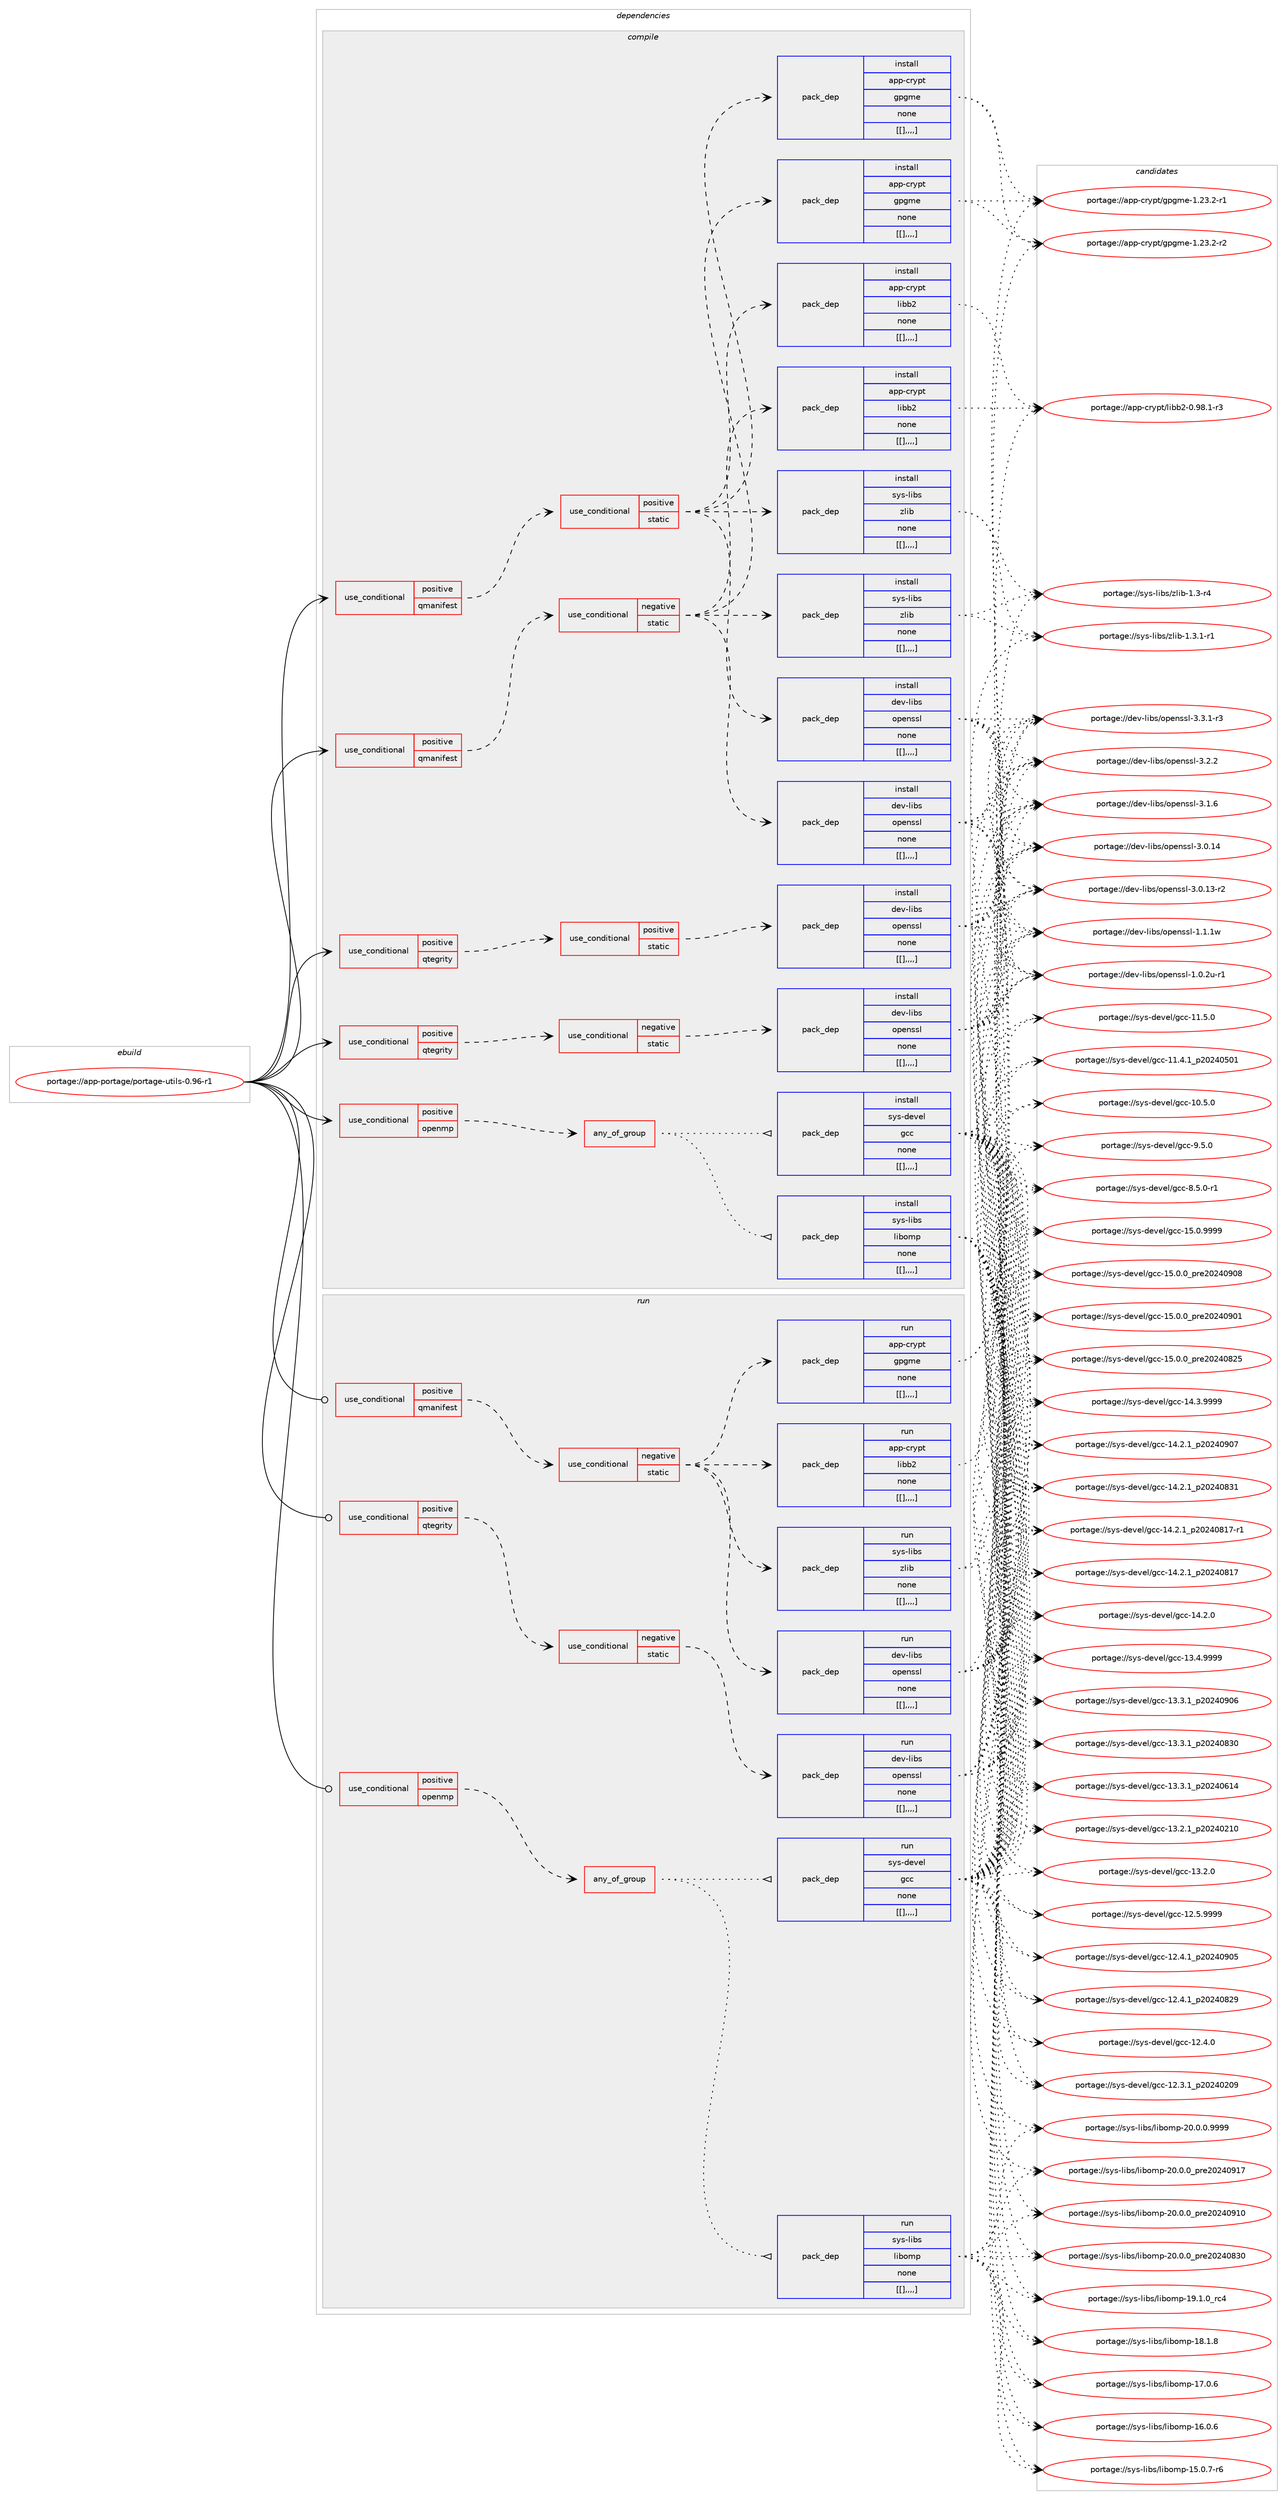 digraph prolog {

# *************
# Graph options
# *************

newrank=true;
concentrate=true;
compound=true;
graph [rankdir=LR,fontname=Helvetica,fontsize=10,ranksep=1.5];#, ranksep=2.5, nodesep=0.2];
edge  [arrowhead=vee];
node  [fontname=Helvetica,fontsize=10];

# **********
# The ebuild
# **********

subgraph cluster_leftcol {
color=gray;
label=<<i>ebuild</i>>;
id [label="portage://app-portage/portage-utils-0.96-r1", color=red, width=4, href="../app-portage/portage-utils-0.96-r1.svg"];
}

# ****************
# The dependencies
# ****************

subgraph cluster_midcol {
color=gray;
label=<<i>dependencies</i>>;
subgraph cluster_compile {
fillcolor="#eeeeee";
style=filled;
label=<<i>compile</i>>;
subgraph cond14380 {
dependency51834 [label=<<TABLE BORDER="0" CELLBORDER="1" CELLSPACING="0" CELLPADDING="4"><TR><TD ROWSPAN="3" CELLPADDING="10">use_conditional</TD></TR><TR><TD>positive</TD></TR><TR><TD>openmp</TD></TR></TABLE>>, shape=none, color=red];
subgraph any408 {
dependency51835 [label=<<TABLE BORDER="0" CELLBORDER="1" CELLSPACING="0" CELLPADDING="4"><TR><TD CELLPADDING="10">any_of_group</TD></TR></TABLE>>, shape=none, color=red];subgraph pack36982 {
dependency51836 [label=<<TABLE BORDER="0" CELLBORDER="1" CELLSPACING="0" CELLPADDING="4" WIDTH="220"><TR><TD ROWSPAN="6" CELLPADDING="30">pack_dep</TD></TR><TR><TD WIDTH="110">install</TD></TR><TR><TD>sys-devel</TD></TR><TR><TD>gcc</TD></TR><TR><TD>none</TD></TR><TR><TD>[[],,,,]</TD></TR></TABLE>>, shape=none, color=blue];
}
dependency51835:e -> dependency51836:w [weight=20,style="dotted",arrowhead="oinv"];
subgraph pack36983 {
dependency51837 [label=<<TABLE BORDER="0" CELLBORDER="1" CELLSPACING="0" CELLPADDING="4" WIDTH="220"><TR><TD ROWSPAN="6" CELLPADDING="30">pack_dep</TD></TR><TR><TD WIDTH="110">install</TD></TR><TR><TD>sys-libs</TD></TR><TR><TD>libomp</TD></TR><TR><TD>none</TD></TR><TR><TD>[[],,,,]</TD></TR></TABLE>>, shape=none, color=blue];
}
dependency51835:e -> dependency51837:w [weight=20,style="dotted",arrowhead="oinv"];
}
dependency51834:e -> dependency51835:w [weight=20,style="dashed",arrowhead="vee"];
}
id:e -> dependency51834:w [weight=20,style="solid",arrowhead="vee"];
subgraph cond14381 {
dependency51838 [label=<<TABLE BORDER="0" CELLBORDER="1" CELLSPACING="0" CELLPADDING="4"><TR><TD ROWSPAN="3" CELLPADDING="10">use_conditional</TD></TR><TR><TD>positive</TD></TR><TR><TD>qmanifest</TD></TR></TABLE>>, shape=none, color=red];
subgraph cond14382 {
dependency51839 [label=<<TABLE BORDER="0" CELLBORDER="1" CELLSPACING="0" CELLPADDING="4"><TR><TD ROWSPAN="3" CELLPADDING="10">use_conditional</TD></TR><TR><TD>negative</TD></TR><TR><TD>static</TD></TR></TABLE>>, shape=none, color=red];
subgraph pack36984 {
dependency51840 [label=<<TABLE BORDER="0" CELLBORDER="1" CELLSPACING="0" CELLPADDING="4" WIDTH="220"><TR><TD ROWSPAN="6" CELLPADDING="30">pack_dep</TD></TR><TR><TD WIDTH="110">install</TD></TR><TR><TD>app-crypt</TD></TR><TR><TD>gpgme</TD></TR><TR><TD>none</TD></TR><TR><TD>[[],,,,]</TD></TR></TABLE>>, shape=none, color=blue];
}
dependency51839:e -> dependency51840:w [weight=20,style="dashed",arrowhead="vee"];
subgraph pack36985 {
dependency51841 [label=<<TABLE BORDER="0" CELLBORDER="1" CELLSPACING="0" CELLPADDING="4" WIDTH="220"><TR><TD ROWSPAN="6" CELLPADDING="30">pack_dep</TD></TR><TR><TD WIDTH="110">install</TD></TR><TR><TD>app-crypt</TD></TR><TR><TD>libb2</TD></TR><TR><TD>none</TD></TR><TR><TD>[[],,,,]</TD></TR></TABLE>>, shape=none, color=blue];
}
dependency51839:e -> dependency51841:w [weight=20,style="dashed",arrowhead="vee"];
subgraph pack36986 {
dependency51842 [label=<<TABLE BORDER="0" CELLBORDER="1" CELLSPACING="0" CELLPADDING="4" WIDTH="220"><TR><TD ROWSPAN="6" CELLPADDING="30">pack_dep</TD></TR><TR><TD WIDTH="110">install</TD></TR><TR><TD>dev-libs</TD></TR><TR><TD>openssl</TD></TR><TR><TD>none</TD></TR><TR><TD>[[],,,,]</TD></TR></TABLE>>, shape=none, color=blue];
}
dependency51839:e -> dependency51842:w [weight=20,style="dashed",arrowhead="vee"];
subgraph pack36987 {
dependency51843 [label=<<TABLE BORDER="0" CELLBORDER="1" CELLSPACING="0" CELLPADDING="4" WIDTH="220"><TR><TD ROWSPAN="6" CELLPADDING="30">pack_dep</TD></TR><TR><TD WIDTH="110">install</TD></TR><TR><TD>sys-libs</TD></TR><TR><TD>zlib</TD></TR><TR><TD>none</TD></TR><TR><TD>[[],,,,]</TD></TR></TABLE>>, shape=none, color=blue];
}
dependency51839:e -> dependency51843:w [weight=20,style="dashed",arrowhead="vee"];
}
dependency51838:e -> dependency51839:w [weight=20,style="dashed",arrowhead="vee"];
}
id:e -> dependency51838:w [weight=20,style="solid",arrowhead="vee"];
subgraph cond14383 {
dependency51844 [label=<<TABLE BORDER="0" CELLBORDER="1" CELLSPACING="0" CELLPADDING="4"><TR><TD ROWSPAN="3" CELLPADDING="10">use_conditional</TD></TR><TR><TD>positive</TD></TR><TR><TD>qmanifest</TD></TR></TABLE>>, shape=none, color=red];
subgraph cond14384 {
dependency51845 [label=<<TABLE BORDER="0" CELLBORDER="1" CELLSPACING="0" CELLPADDING="4"><TR><TD ROWSPAN="3" CELLPADDING="10">use_conditional</TD></TR><TR><TD>positive</TD></TR><TR><TD>static</TD></TR></TABLE>>, shape=none, color=red];
subgraph pack36988 {
dependency51846 [label=<<TABLE BORDER="0" CELLBORDER="1" CELLSPACING="0" CELLPADDING="4" WIDTH="220"><TR><TD ROWSPAN="6" CELLPADDING="30">pack_dep</TD></TR><TR><TD WIDTH="110">install</TD></TR><TR><TD>app-crypt</TD></TR><TR><TD>gpgme</TD></TR><TR><TD>none</TD></TR><TR><TD>[[],,,,]</TD></TR></TABLE>>, shape=none, color=blue];
}
dependency51845:e -> dependency51846:w [weight=20,style="dashed",arrowhead="vee"];
subgraph pack36989 {
dependency51847 [label=<<TABLE BORDER="0" CELLBORDER="1" CELLSPACING="0" CELLPADDING="4" WIDTH="220"><TR><TD ROWSPAN="6" CELLPADDING="30">pack_dep</TD></TR><TR><TD WIDTH="110">install</TD></TR><TR><TD>app-crypt</TD></TR><TR><TD>libb2</TD></TR><TR><TD>none</TD></TR><TR><TD>[[],,,,]</TD></TR></TABLE>>, shape=none, color=blue];
}
dependency51845:e -> dependency51847:w [weight=20,style="dashed",arrowhead="vee"];
subgraph pack36990 {
dependency51848 [label=<<TABLE BORDER="0" CELLBORDER="1" CELLSPACING="0" CELLPADDING="4" WIDTH="220"><TR><TD ROWSPAN="6" CELLPADDING="30">pack_dep</TD></TR><TR><TD WIDTH="110">install</TD></TR><TR><TD>dev-libs</TD></TR><TR><TD>openssl</TD></TR><TR><TD>none</TD></TR><TR><TD>[[],,,,]</TD></TR></TABLE>>, shape=none, color=blue];
}
dependency51845:e -> dependency51848:w [weight=20,style="dashed",arrowhead="vee"];
subgraph pack36991 {
dependency51849 [label=<<TABLE BORDER="0" CELLBORDER="1" CELLSPACING="0" CELLPADDING="4" WIDTH="220"><TR><TD ROWSPAN="6" CELLPADDING="30">pack_dep</TD></TR><TR><TD WIDTH="110">install</TD></TR><TR><TD>sys-libs</TD></TR><TR><TD>zlib</TD></TR><TR><TD>none</TD></TR><TR><TD>[[],,,,]</TD></TR></TABLE>>, shape=none, color=blue];
}
dependency51845:e -> dependency51849:w [weight=20,style="dashed",arrowhead="vee"];
}
dependency51844:e -> dependency51845:w [weight=20,style="dashed",arrowhead="vee"];
}
id:e -> dependency51844:w [weight=20,style="solid",arrowhead="vee"];
subgraph cond14385 {
dependency51850 [label=<<TABLE BORDER="0" CELLBORDER="1" CELLSPACING="0" CELLPADDING="4"><TR><TD ROWSPAN="3" CELLPADDING="10">use_conditional</TD></TR><TR><TD>positive</TD></TR><TR><TD>qtegrity</TD></TR></TABLE>>, shape=none, color=red];
subgraph cond14386 {
dependency51851 [label=<<TABLE BORDER="0" CELLBORDER="1" CELLSPACING="0" CELLPADDING="4"><TR><TD ROWSPAN="3" CELLPADDING="10">use_conditional</TD></TR><TR><TD>negative</TD></TR><TR><TD>static</TD></TR></TABLE>>, shape=none, color=red];
subgraph pack36992 {
dependency51852 [label=<<TABLE BORDER="0" CELLBORDER="1" CELLSPACING="0" CELLPADDING="4" WIDTH="220"><TR><TD ROWSPAN="6" CELLPADDING="30">pack_dep</TD></TR><TR><TD WIDTH="110">install</TD></TR><TR><TD>dev-libs</TD></TR><TR><TD>openssl</TD></TR><TR><TD>none</TD></TR><TR><TD>[[],,,,]</TD></TR></TABLE>>, shape=none, color=blue];
}
dependency51851:e -> dependency51852:w [weight=20,style="dashed",arrowhead="vee"];
}
dependency51850:e -> dependency51851:w [weight=20,style="dashed",arrowhead="vee"];
}
id:e -> dependency51850:w [weight=20,style="solid",arrowhead="vee"];
subgraph cond14387 {
dependency51853 [label=<<TABLE BORDER="0" CELLBORDER="1" CELLSPACING="0" CELLPADDING="4"><TR><TD ROWSPAN="3" CELLPADDING="10">use_conditional</TD></TR><TR><TD>positive</TD></TR><TR><TD>qtegrity</TD></TR></TABLE>>, shape=none, color=red];
subgraph cond14388 {
dependency51854 [label=<<TABLE BORDER="0" CELLBORDER="1" CELLSPACING="0" CELLPADDING="4"><TR><TD ROWSPAN="3" CELLPADDING="10">use_conditional</TD></TR><TR><TD>positive</TD></TR><TR><TD>static</TD></TR></TABLE>>, shape=none, color=red];
subgraph pack36993 {
dependency51855 [label=<<TABLE BORDER="0" CELLBORDER="1" CELLSPACING="0" CELLPADDING="4" WIDTH="220"><TR><TD ROWSPAN="6" CELLPADDING="30">pack_dep</TD></TR><TR><TD WIDTH="110">install</TD></TR><TR><TD>dev-libs</TD></TR><TR><TD>openssl</TD></TR><TR><TD>none</TD></TR><TR><TD>[[],,,,]</TD></TR></TABLE>>, shape=none, color=blue];
}
dependency51854:e -> dependency51855:w [weight=20,style="dashed",arrowhead="vee"];
}
dependency51853:e -> dependency51854:w [weight=20,style="dashed",arrowhead="vee"];
}
id:e -> dependency51853:w [weight=20,style="solid",arrowhead="vee"];
}
subgraph cluster_compileandrun {
fillcolor="#eeeeee";
style=filled;
label=<<i>compile and run</i>>;
}
subgraph cluster_run {
fillcolor="#eeeeee";
style=filled;
label=<<i>run</i>>;
subgraph cond14389 {
dependency51856 [label=<<TABLE BORDER="0" CELLBORDER="1" CELLSPACING="0" CELLPADDING="4"><TR><TD ROWSPAN="3" CELLPADDING="10">use_conditional</TD></TR><TR><TD>positive</TD></TR><TR><TD>openmp</TD></TR></TABLE>>, shape=none, color=red];
subgraph any409 {
dependency51857 [label=<<TABLE BORDER="0" CELLBORDER="1" CELLSPACING="0" CELLPADDING="4"><TR><TD CELLPADDING="10">any_of_group</TD></TR></TABLE>>, shape=none, color=red];subgraph pack36994 {
dependency51858 [label=<<TABLE BORDER="0" CELLBORDER="1" CELLSPACING="0" CELLPADDING="4" WIDTH="220"><TR><TD ROWSPAN="6" CELLPADDING="30">pack_dep</TD></TR><TR><TD WIDTH="110">run</TD></TR><TR><TD>sys-devel</TD></TR><TR><TD>gcc</TD></TR><TR><TD>none</TD></TR><TR><TD>[[],,,,]</TD></TR></TABLE>>, shape=none, color=blue];
}
dependency51857:e -> dependency51858:w [weight=20,style="dotted",arrowhead="oinv"];
subgraph pack36995 {
dependency51859 [label=<<TABLE BORDER="0" CELLBORDER="1" CELLSPACING="0" CELLPADDING="4" WIDTH="220"><TR><TD ROWSPAN="6" CELLPADDING="30">pack_dep</TD></TR><TR><TD WIDTH="110">run</TD></TR><TR><TD>sys-libs</TD></TR><TR><TD>libomp</TD></TR><TR><TD>none</TD></TR><TR><TD>[[],,,,]</TD></TR></TABLE>>, shape=none, color=blue];
}
dependency51857:e -> dependency51859:w [weight=20,style="dotted",arrowhead="oinv"];
}
dependency51856:e -> dependency51857:w [weight=20,style="dashed",arrowhead="vee"];
}
id:e -> dependency51856:w [weight=20,style="solid",arrowhead="odot"];
subgraph cond14390 {
dependency51860 [label=<<TABLE BORDER="0" CELLBORDER="1" CELLSPACING="0" CELLPADDING="4"><TR><TD ROWSPAN="3" CELLPADDING="10">use_conditional</TD></TR><TR><TD>positive</TD></TR><TR><TD>qmanifest</TD></TR></TABLE>>, shape=none, color=red];
subgraph cond14391 {
dependency51861 [label=<<TABLE BORDER="0" CELLBORDER="1" CELLSPACING="0" CELLPADDING="4"><TR><TD ROWSPAN="3" CELLPADDING="10">use_conditional</TD></TR><TR><TD>negative</TD></TR><TR><TD>static</TD></TR></TABLE>>, shape=none, color=red];
subgraph pack36996 {
dependency51862 [label=<<TABLE BORDER="0" CELLBORDER="1" CELLSPACING="0" CELLPADDING="4" WIDTH="220"><TR><TD ROWSPAN="6" CELLPADDING="30">pack_dep</TD></TR><TR><TD WIDTH="110">run</TD></TR><TR><TD>app-crypt</TD></TR><TR><TD>gpgme</TD></TR><TR><TD>none</TD></TR><TR><TD>[[],,,,]</TD></TR></TABLE>>, shape=none, color=blue];
}
dependency51861:e -> dependency51862:w [weight=20,style="dashed",arrowhead="vee"];
subgraph pack36997 {
dependency51863 [label=<<TABLE BORDER="0" CELLBORDER="1" CELLSPACING="0" CELLPADDING="4" WIDTH="220"><TR><TD ROWSPAN="6" CELLPADDING="30">pack_dep</TD></TR><TR><TD WIDTH="110">run</TD></TR><TR><TD>app-crypt</TD></TR><TR><TD>libb2</TD></TR><TR><TD>none</TD></TR><TR><TD>[[],,,,]</TD></TR></TABLE>>, shape=none, color=blue];
}
dependency51861:e -> dependency51863:w [weight=20,style="dashed",arrowhead="vee"];
subgraph pack36998 {
dependency51864 [label=<<TABLE BORDER="0" CELLBORDER="1" CELLSPACING="0" CELLPADDING="4" WIDTH="220"><TR><TD ROWSPAN="6" CELLPADDING="30">pack_dep</TD></TR><TR><TD WIDTH="110">run</TD></TR><TR><TD>dev-libs</TD></TR><TR><TD>openssl</TD></TR><TR><TD>none</TD></TR><TR><TD>[[],,,,]</TD></TR></TABLE>>, shape=none, color=blue];
}
dependency51861:e -> dependency51864:w [weight=20,style="dashed",arrowhead="vee"];
subgraph pack36999 {
dependency51865 [label=<<TABLE BORDER="0" CELLBORDER="1" CELLSPACING="0" CELLPADDING="4" WIDTH="220"><TR><TD ROWSPAN="6" CELLPADDING="30">pack_dep</TD></TR><TR><TD WIDTH="110">run</TD></TR><TR><TD>sys-libs</TD></TR><TR><TD>zlib</TD></TR><TR><TD>none</TD></TR><TR><TD>[[],,,,]</TD></TR></TABLE>>, shape=none, color=blue];
}
dependency51861:e -> dependency51865:w [weight=20,style="dashed",arrowhead="vee"];
}
dependency51860:e -> dependency51861:w [weight=20,style="dashed",arrowhead="vee"];
}
id:e -> dependency51860:w [weight=20,style="solid",arrowhead="odot"];
subgraph cond14392 {
dependency51866 [label=<<TABLE BORDER="0" CELLBORDER="1" CELLSPACING="0" CELLPADDING="4"><TR><TD ROWSPAN="3" CELLPADDING="10">use_conditional</TD></TR><TR><TD>positive</TD></TR><TR><TD>qtegrity</TD></TR></TABLE>>, shape=none, color=red];
subgraph cond14393 {
dependency51867 [label=<<TABLE BORDER="0" CELLBORDER="1" CELLSPACING="0" CELLPADDING="4"><TR><TD ROWSPAN="3" CELLPADDING="10">use_conditional</TD></TR><TR><TD>negative</TD></TR><TR><TD>static</TD></TR></TABLE>>, shape=none, color=red];
subgraph pack37000 {
dependency51868 [label=<<TABLE BORDER="0" CELLBORDER="1" CELLSPACING="0" CELLPADDING="4" WIDTH="220"><TR><TD ROWSPAN="6" CELLPADDING="30">pack_dep</TD></TR><TR><TD WIDTH="110">run</TD></TR><TR><TD>dev-libs</TD></TR><TR><TD>openssl</TD></TR><TR><TD>none</TD></TR><TR><TD>[[],,,,]</TD></TR></TABLE>>, shape=none, color=blue];
}
dependency51867:e -> dependency51868:w [weight=20,style="dashed",arrowhead="vee"];
}
dependency51866:e -> dependency51867:w [weight=20,style="dashed",arrowhead="vee"];
}
id:e -> dependency51866:w [weight=20,style="solid",arrowhead="odot"];
}
}

# **************
# The candidates
# **************

subgraph cluster_choices {
rank=same;
color=gray;
label=<<i>candidates</i>>;

subgraph choice36982 {
color=black;
nodesep=1;
choice1151211154510010111810110847103999945495346484657575757 [label="portage://sys-devel/gcc-15.0.9999", color=red, width=4,href="../sys-devel/gcc-15.0.9999.svg"];
choice1151211154510010111810110847103999945495346484648951121141015048505248574856 [label="portage://sys-devel/gcc-15.0.0_pre20240908", color=red, width=4,href="../sys-devel/gcc-15.0.0_pre20240908.svg"];
choice1151211154510010111810110847103999945495346484648951121141015048505248574849 [label="portage://sys-devel/gcc-15.0.0_pre20240901", color=red, width=4,href="../sys-devel/gcc-15.0.0_pre20240901.svg"];
choice1151211154510010111810110847103999945495346484648951121141015048505248565053 [label="portage://sys-devel/gcc-15.0.0_pre20240825", color=red, width=4,href="../sys-devel/gcc-15.0.0_pre20240825.svg"];
choice1151211154510010111810110847103999945495246514657575757 [label="portage://sys-devel/gcc-14.3.9999", color=red, width=4,href="../sys-devel/gcc-14.3.9999.svg"];
choice1151211154510010111810110847103999945495246504649951125048505248574855 [label="portage://sys-devel/gcc-14.2.1_p20240907", color=red, width=4,href="../sys-devel/gcc-14.2.1_p20240907.svg"];
choice1151211154510010111810110847103999945495246504649951125048505248565149 [label="portage://sys-devel/gcc-14.2.1_p20240831", color=red, width=4,href="../sys-devel/gcc-14.2.1_p20240831.svg"];
choice11512111545100101118101108471039999454952465046499511250485052485649554511449 [label="portage://sys-devel/gcc-14.2.1_p20240817-r1", color=red, width=4,href="../sys-devel/gcc-14.2.1_p20240817-r1.svg"];
choice1151211154510010111810110847103999945495246504649951125048505248564955 [label="portage://sys-devel/gcc-14.2.1_p20240817", color=red, width=4,href="../sys-devel/gcc-14.2.1_p20240817.svg"];
choice1151211154510010111810110847103999945495246504648 [label="portage://sys-devel/gcc-14.2.0", color=red, width=4,href="../sys-devel/gcc-14.2.0.svg"];
choice1151211154510010111810110847103999945495146524657575757 [label="portage://sys-devel/gcc-13.4.9999", color=red, width=4,href="../sys-devel/gcc-13.4.9999.svg"];
choice1151211154510010111810110847103999945495146514649951125048505248574854 [label="portage://sys-devel/gcc-13.3.1_p20240906", color=red, width=4,href="../sys-devel/gcc-13.3.1_p20240906.svg"];
choice1151211154510010111810110847103999945495146514649951125048505248565148 [label="portage://sys-devel/gcc-13.3.1_p20240830", color=red, width=4,href="../sys-devel/gcc-13.3.1_p20240830.svg"];
choice1151211154510010111810110847103999945495146514649951125048505248544952 [label="portage://sys-devel/gcc-13.3.1_p20240614", color=red, width=4,href="../sys-devel/gcc-13.3.1_p20240614.svg"];
choice1151211154510010111810110847103999945495146504649951125048505248504948 [label="portage://sys-devel/gcc-13.2.1_p20240210", color=red, width=4,href="../sys-devel/gcc-13.2.1_p20240210.svg"];
choice1151211154510010111810110847103999945495146504648 [label="portage://sys-devel/gcc-13.2.0", color=red, width=4,href="../sys-devel/gcc-13.2.0.svg"];
choice1151211154510010111810110847103999945495046534657575757 [label="portage://sys-devel/gcc-12.5.9999", color=red, width=4,href="../sys-devel/gcc-12.5.9999.svg"];
choice1151211154510010111810110847103999945495046524649951125048505248574853 [label="portage://sys-devel/gcc-12.4.1_p20240905", color=red, width=4,href="../sys-devel/gcc-12.4.1_p20240905.svg"];
choice1151211154510010111810110847103999945495046524649951125048505248565057 [label="portage://sys-devel/gcc-12.4.1_p20240829", color=red, width=4,href="../sys-devel/gcc-12.4.1_p20240829.svg"];
choice1151211154510010111810110847103999945495046524648 [label="portage://sys-devel/gcc-12.4.0", color=red, width=4,href="../sys-devel/gcc-12.4.0.svg"];
choice1151211154510010111810110847103999945495046514649951125048505248504857 [label="portage://sys-devel/gcc-12.3.1_p20240209", color=red, width=4,href="../sys-devel/gcc-12.3.1_p20240209.svg"];
choice1151211154510010111810110847103999945494946534648 [label="portage://sys-devel/gcc-11.5.0", color=red, width=4,href="../sys-devel/gcc-11.5.0.svg"];
choice1151211154510010111810110847103999945494946524649951125048505248534849 [label="portage://sys-devel/gcc-11.4.1_p20240501", color=red, width=4,href="../sys-devel/gcc-11.4.1_p20240501.svg"];
choice1151211154510010111810110847103999945494846534648 [label="portage://sys-devel/gcc-10.5.0", color=red, width=4,href="../sys-devel/gcc-10.5.0.svg"];
choice11512111545100101118101108471039999455746534648 [label="portage://sys-devel/gcc-9.5.0", color=red, width=4,href="../sys-devel/gcc-9.5.0.svg"];
choice115121115451001011181011084710399994556465346484511449 [label="portage://sys-devel/gcc-8.5.0-r1", color=red, width=4,href="../sys-devel/gcc-8.5.0-r1.svg"];
dependency51836:e -> choice1151211154510010111810110847103999945495346484657575757:w [style=dotted,weight="100"];
dependency51836:e -> choice1151211154510010111810110847103999945495346484648951121141015048505248574856:w [style=dotted,weight="100"];
dependency51836:e -> choice1151211154510010111810110847103999945495346484648951121141015048505248574849:w [style=dotted,weight="100"];
dependency51836:e -> choice1151211154510010111810110847103999945495346484648951121141015048505248565053:w [style=dotted,weight="100"];
dependency51836:e -> choice1151211154510010111810110847103999945495246514657575757:w [style=dotted,weight="100"];
dependency51836:e -> choice1151211154510010111810110847103999945495246504649951125048505248574855:w [style=dotted,weight="100"];
dependency51836:e -> choice1151211154510010111810110847103999945495246504649951125048505248565149:w [style=dotted,weight="100"];
dependency51836:e -> choice11512111545100101118101108471039999454952465046499511250485052485649554511449:w [style=dotted,weight="100"];
dependency51836:e -> choice1151211154510010111810110847103999945495246504649951125048505248564955:w [style=dotted,weight="100"];
dependency51836:e -> choice1151211154510010111810110847103999945495246504648:w [style=dotted,weight="100"];
dependency51836:e -> choice1151211154510010111810110847103999945495146524657575757:w [style=dotted,weight="100"];
dependency51836:e -> choice1151211154510010111810110847103999945495146514649951125048505248574854:w [style=dotted,weight="100"];
dependency51836:e -> choice1151211154510010111810110847103999945495146514649951125048505248565148:w [style=dotted,weight="100"];
dependency51836:e -> choice1151211154510010111810110847103999945495146514649951125048505248544952:w [style=dotted,weight="100"];
dependency51836:e -> choice1151211154510010111810110847103999945495146504649951125048505248504948:w [style=dotted,weight="100"];
dependency51836:e -> choice1151211154510010111810110847103999945495146504648:w [style=dotted,weight="100"];
dependency51836:e -> choice1151211154510010111810110847103999945495046534657575757:w [style=dotted,weight="100"];
dependency51836:e -> choice1151211154510010111810110847103999945495046524649951125048505248574853:w [style=dotted,weight="100"];
dependency51836:e -> choice1151211154510010111810110847103999945495046524649951125048505248565057:w [style=dotted,weight="100"];
dependency51836:e -> choice1151211154510010111810110847103999945495046524648:w [style=dotted,weight="100"];
dependency51836:e -> choice1151211154510010111810110847103999945495046514649951125048505248504857:w [style=dotted,weight="100"];
dependency51836:e -> choice1151211154510010111810110847103999945494946534648:w [style=dotted,weight="100"];
dependency51836:e -> choice1151211154510010111810110847103999945494946524649951125048505248534849:w [style=dotted,weight="100"];
dependency51836:e -> choice1151211154510010111810110847103999945494846534648:w [style=dotted,weight="100"];
dependency51836:e -> choice11512111545100101118101108471039999455746534648:w [style=dotted,weight="100"];
dependency51836:e -> choice115121115451001011181011084710399994556465346484511449:w [style=dotted,weight="100"];
}
subgraph choice36983 {
color=black;
nodesep=1;
choice11512111545108105981154710810598111109112455048464846484657575757 [label="portage://sys-libs/libomp-20.0.0.9999", color=red, width=4,href="../sys-libs/libomp-20.0.0.9999.svg"];
choice1151211154510810598115471081059811110911245504846484648951121141015048505248574955 [label="portage://sys-libs/libomp-20.0.0_pre20240917", color=red, width=4,href="../sys-libs/libomp-20.0.0_pre20240917.svg"];
choice1151211154510810598115471081059811110911245504846484648951121141015048505248574948 [label="portage://sys-libs/libomp-20.0.0_pre20240910", color=red, width=4,href="../sys-libs/libomp-20.0.0_pre20240910.svg"];
choice1151211154510810598115471081059811110911245504846484648951121141015048505248565148 [label="portage://sys-libs/libomp-20.0.0_pre20240830", color=red, width=4,href="../sys-libs/libomp-20.0.0_pre20240830.svg"];
choice1151211154510810598115471081059811110911245495746494648951149952 [label="portage://sys-libs/libomp-19.1.0_rc4", color=red, width=4,href="../sys-libs/libomp-19.1.0_rc4.svg"];
choice1151211154510810598115471081059811110911245495646494656 [label="portage://sys-libs/libomp-18.1.8", color=red, width=4,href="../sys-libs/libomp-18.1.8.svg"];
choice1151211154510810598115471081059811110911245495546484654 [label="portage://sys-libs/libomp-17.0.6", color=red, width=4,href="../sys-libs/libomp-17.0.6.svg"];
choice1151211154510810598115471081059811110911245495446484654 [label="portage://sys-libs/libomp-16.0.6", color=red, width=4,href="../sys-libs/libomp-16.0.6.svg"];
choice11512111545108105981154710810598111109112454953464846554511454 [label="portage://sys-libs/libomp-15.0.7-r6", color=red, width=4,href="../sys-libs/libomp-15.0.7-r6.svg"];
dependency51837:e -> choice11512111545108105981154710810598111109112455048464846484657575757:w [style=dotted,weight="100"];
dependency51837:e -> choice1151211154510810598115471081059811110911245504846484648951121141015048505248574955:w [style=dotted,weight="100"];
dependency51837:e -> choice1151211154510810598115471081059811110911245504846484648951121141015048505248574948:w [style=dotted,weight="100"];
dependency51837:e -> choice1151211154510810598115471081059811110911245504846484648951121141015048505248565148:w [style=dotted,weight="100"];
dependency51837:e -> choice1151211154510810598115471081059811110911245495746494648951149952:w [style=dotted,weight="100"];
dependency51837:e -> choice1151211154510810598115471081059811110911245495646494656:w [style=dotted,weight="100"];
dependency51837:e -> choice1151211154510810598115471081059811110911245495546484654:w [style=dotted,weight="100"];
dependency51837:e -> choice1151211154510810598115471081059811110911245495446484654:w [style=dotted,weight="100"];
dependency51837:e -> choice11512111545108105981154710810598111109112454953464846554511454:w [style=dotted,weight="100"];
}
subgraph choice36984 {
color=black;
nodesep=1;
choice97112112459911412111211647103112103109101454946505146504511450 [label="portage://app-crypt/gpgme-1.23.2-r2", color=red, width=4,href="../app-crypt/gpgme-1.23.2-r2.svg"];
choice97112112459911412111211647103112103109101454946505146504511449 [label="portage://app-crypt/gpgme-1.23.2-r1", color=red, width=4,href="../app-crypt/gpgme-1.23.2-r1.svg"];
dependency51840:e -> choice97112112459911412111211647103112103109101454946505146504511450:w [style=dotted,weight="100"];
dependency51840:e -> choice97112112459911412111211647103112103109101454946505146504511449:w [style=dotted,weight="100"];
}
subgraph choice36985 {
color=black;
nodesep=1;
choice97112112459911412111211647108105989850454846575646494511451 [label="portage://app-crypt/libb2-0.98.1-r3", color=red, width=4,href="../app-crypt/libb2-0.98.1-r3.svg"];
dependency51841:e -> choice97112112459911412111211647108105989850454846575646494511451:w [style=dotted,weight="100"];
}
subgraph choice36986 {
color=black;
nodesep=1;
choice1001011184510810598115471111121011101151151084551465146494511451 [label="portage://dev-libs/openssl-3.3.1-r3", color=red, width=4,href="../dev-libs/openssl-3.3.1-r3.svg"];
choice100101118451081059811547111112101110115115108455146504650 [label="portage://dev-libs/openssl-3.2.2", color=red, width=4,href="../dev-libs/openssl-3.2.2.svg"];
choice100101118451081059811547111112101110115115108455146494654 [label="portage://dev-libs/openssl-3.1.6", color=red, width=4,href="../dev-libs/openssl-3.1.6.svg"];
choice10010111845108105981154711111210111011511510845514648464952 [label="portage://dev-libs/openssl-3.0.14", color=red, width=4,href="../dev-libs/openssl-3.0.14.svg"];
choice100101118451081059811547111112101110115115108455146484649514511450 [label="portage://dev-libs/openssl-3.0.13-r2", color=red, width=4,href="../dev-libs/openssl-3.0.13-r2.svg"];
choice100101118451081059811547111112101110115115108454946494649119 [label="portage://dev-libs/openssl-1.1.1w", color=red, width=4,href="../dev-libs/openssl-1.1.1w.svg"];
choice1001011184510810598115471111121011101151151084549464846501174511449 [label="portage://dev-libs/openssl-1.0.2u-r1", color=red, width=4,href="../dev-libs/openssl-1.0.2u-r1.svg"];
dependency51842:e -> choice1001011184510810598115471111121011101151151084551465146494511451:w [style=dotted,weight="100"];
dependency51842:e -> choice100101118451081059811547111112101110115115108455146504650:w [style=dotted,weight="100"];
dependency51842:e -> choice100101118451081059811547111112101110115115108455146494654:w [style=dotted,weight="100"];
dependency51842:e -> choice10010111845108105981154711111210111011511510845514648464952:w [style=dotted,weight="100"];
dependency51842:e -> choice100101118451081059811547111112101110115115108455146484649514511450:w [style=dotted,weight="100"];
dependency51842:e -> choice100101118451081059811547111112101110115115108454946494649119:w [style=dotted,weight="100"];
dependency51842:e -> choice1001011184510810598115471111121011101151151084549464846501174511449:w [style=dotted,weight="100"];
}
subgraph choice36987 {
color=black;
nodesep=1;
choice115121115451081059811547122108105984549465146494511449 [label="portage://sys-libs/zlib-1.3.1-r1", color=red, width=4,href="../sys-libs/zlib-1.3.1-r1.svg"];
choice11512111545108105981154712210810598454946514511452 [label="portage://sys-libs/zlib-1.3-r4", color=red, width=4,href="../sys-libs/zlib-1.3-r4.svg"];
dependency51843:e -> choice115121115451081059811547122108105984549465146494511449:w [style=dotted,weight="100"];
dependency51843:e -> choice11512111545108105981154712210810598454946514511452:w [style=dotted,weight="100"];
}
subgraph choice36988 {
color=black;
nodesep=1;
choice97112112459911412111211647103112103109101454946505146504511450 [label="portage://app-crypt/gpgme-1.23.2-r2", color=red, width=4,href="../app-crypt/gpgme-1.23.2-r2.svg"];
choice97112112459911412111211647103112103109101454946505146504511449 [label="portage://app-crypt/gpgme-1.23.2-r1", color=red, width=4,href="../app-crypt/gpgme-1.23.2-r1.svg"];
dependency51846:e -> choice97112112459911412111211647103112103109101454946505146504511450:w [style=dotted,weight="100"];
dependency51846:e -> choice97112112459911412111211647103112103109101454946505146504511449:w [style=dotted,weight="100"];
}
subgraph choice36989 {
color=black;
nodesep=1;
choice97112112459911412111211647108105989850454846575646494511451 [label="portage://app-crypt/libb2-0.98.1-r3", color=red, width=4,href="../app-crypt/libb2-0.98.1-r3.svg"];
dependency51847:e -> choice97112112459911412111211647108105989850454846575646494511451:w [style=dotted,weight="100"];
}
subgraph choice36990 {
color=black;
nodesep=1;
choice1001011184510810598115471111121011101151151084551465146494511451 [label="portage://dev-libs/openssl-3.3.1-r3", color=red, width=4,href="../dev-libs/openssl-3.3.1-r3.svg"];
choice100101118451081059811547111112101110115115108455146504650 [label="portage://dev-libs/openssl-3.2.2", color=red, width=4,href="../dev-libs/openssl-3.2.2.svg"];
choice100101118451081059811547111112101110115115108455146494654 [label="portage://dev-libs/openssl-3.1.6", color=red, width=4,href="../dev-libs/openssl-3.1.6.svg"];
choice10010111845108105981154711111210111011511510845514648464952 [label="portage://dev-libs/openssl-3.0.14", color=red, width=4,href="../dev-libs/openssl-3.0.14.svg"];
choice100101118451081059811547111112101110115115108455146484649514511450 [label="portage://dev-libs/openssl-3.0.13-r2", color=red, width=4,href="../dev-libs/openssl-3.0.13-r2.svg"];
choice100101118451081059811547111112101110115115108454946494649119 [label="portage://dev-libs/openssl-1.1.1w", color=red, width=4,href="../dev-libs/openssl-1.1.1w.svg"];
choice1001011184510810598115471111121011101151151084549464846501174511449 [label="portage://dev-libs/openssl-1.0.2u-r1", color=red, width=4,href="../dev-libs/openssl-1.0.2u-r1.svg"];
dependency51848:e -> choice1001011184510810598115471111121011101151151084551465146494511451:w [style=dotted,weight="100"];
dependency51848:e -> choice100101118451081059811547111112101110115115108455146504650:w [style=dotted,weight="100"];
dependency51848:e -> choice100101118451081059811547111112101110115115108455146494654:w [style=dotted,weight="100"];
dependency51848:e -> choice10010111845108105981154711111210111011511510845514648464952:w [style=dotted,weight="100"];
dependency51848:e -> choice100101118451081059811547111112101110115115108455146484649514511450:w [style=dotted,weight="100"];
dependency51848:e -> choice100101118451081059811547111112101110115115108454946494649119:w [style=dotted,weight="100"];
dependency51848:e -> choice1001011184510810598115471111121011101151151084549464846501174511449:w [style=dotted,weight="100"];
}
subgraph choice36991 {
color=black;
nodesep=1;
choice115121115451081059811547122108105984549465146494511449 [label="portage://sys-libs/zlib-1.3.1-r1", color=red, width=4,href="../sys-libs/zlib-1.3.1-r1.svg"];
choice11512111545108105981154712210810598454946514511452 [label="portage://sys-libs/zlib-1.3-r4", color=red, width=4,href="../sys-libs/zlib-1.3-r4.svg"];
dependency51849:e -> choice115121115451081059811547122108105984549465146494511449:w [style=dotted,weight="100"];
dependency51849:e -> choice11512111545108105981154712210810598454946514511452:w [style=dotted,weight="100"];
}
subgraph choice36992 {
color=black;
nodesep=1;
choice1001011184510810598115471111121011101151151084551465146494511451 [label="portage://dev-libs/openssl-3.3.1-r3", color=red, width=4,href="../dev-libs/openssl-3.3.1-r3.svg"];
choice100101118451081059811547111112101110115115108455146504650 [label="portage://dev-libs/openssl-3.2.2", color=red, width=4,href="../dev-libs/openssl-3.2.2.svg"];
choice100101118451081059811547111112101110115115108455146494654 [label="portage://dev-libs/openssl-3.1.6", color=red, width=4,href="../dev-libs/openssl-3.1.6.svg"];
choice10010111845108105981154711111210111011511510845514648464952 [label="portage://dev-libs/openssl-3.0.14", color=red, width=4,href="../dev-libs/openssl-3.0.14.svg"];
choice100101118451081059811547111112101110115115108455146484649514511450 [label="portage://dev-libs/openssl-3.0.13-r2", color=red, width=4,href="../dev-libs/openssl-3.0.13-r2.svg"];
choice100101118451081059811547111112101110115115108454946494649119 [label="portage://dev-libs/openssl-1.1.1w", color=red, width=4,href="../dev-libs/openssl-1.1.1w.svg"];
choice1001011184510810598115471111121011101151151084549464846501174511449 [label="portage://dev-libs/openssl-1.0.2u-r1", color=red, width=4,href="../dev-libs/openssl-1.0.2u-r1.svg"];
dependency51852:e -> choice1001011184510810598115471111121011101151151084551465146494511451:w [style=dotted,weight="100"];
dependency51852:e -> choice100101118451081059811547111112101110115115108455146504650:w [style=dotted,weight="100"];
dependency51852:e -> choice100101118451081059811547111112101110115115108455146494654:w [style=dotted,weight="100"];
dependency51852:e -> choice10010111845108105981154711111210111011511510845514648464952:w [style=dotted,weight="100"];
dependency51852:e -> choice100101118451081059811547111112101110115115108455146484649514511450:w [style=dotted,weight="100"];
dependency51852:e -> choice100101118451081059811547111112101110115115108454946494649119:w [style=dotted,weight="100"];
dependency51852:e -> choice1001011184510810598115471111121011101151151084549464846501174511449:w [style=dotted,weight="100"];
}
subgraph choice36993 {
color=black;
nodesep=1;
choice1001011184510810598115471111121011101151151084551465146494511451 [label="portage://dev-libs/openssl-3.3.1-r3", color=red, width=4,href="../dev-libs/openssl-3.3.1-r3.svg"];
choice100101118451081059811547111112101110115115108455146504650 [label="portage://dev-libs/openssl-3.2.2", color=red, width=4,href="../dev-libs/openssl-3.2.2.svg"];
choice100101118451081059811547111112101110115115108455146494654 [label="portage://dev-libs/openssl-3.1.6", color=red, width=4,href="../dev-libs/openssl-3.1.6.svg"];
choice10010111845108105981154711111210111011511510845514648464952 [label="portage://dev-libs/openssl-3.0.14", color=red, width=4,href="../dev-libs/openssl-3.0.14.svg"];
choice100101118451081059811547111112101110115115108455146484649514511450 [label="portage://dev-libs/openssl-3.0.13-r2", color=red, width=4,href="../dev-libs/openssl-3.0.13-r2.svg"];
choice100101118451081059811547111112101110115115108454946494649119 [label="portage://dev-libs/openssl-1.1.1w", color=red, width=4,href="../dev-libs/openssl-1.1.1w.svg"];
choice1001011184510810598115471111121011101151151084549464846501174511449 [label="portage://dev-libs/openssl-1.0.2u-r1", color=red, width=4,href="../dev-libs/openssl-1.0.2u-r1.svg"];
dependency51855:e -> choice1001011184510810598115471111121011101151151084551465146494511451:w [style=dotted,weight="100"];
dependency51855:e -> choice100101118451081059811547111112101110115115108455146504650:w [style=dotted,weight="100"];
dependency51855:e -> choice100101118451081059811547111112101110115115108455146494654:w [style=dotted,weight="100"];
dependency51855:e -> choice10010111845108105981154711111210111011511510845514648464952:w [style=dotted,weight="100"];
dependency51855:e -> choice100101118451081059811547111112101110115115108455146484649514511450:w [style=dotted,weight="100"];
dependency51855:e -> choice100101118451081059811547111112101110115115108454946494649119:w [style=dotted,weight="100"];
dependency51855:e -> choice1001011184510810598115471111121011101151151084549464846501174511449:w [style=dotted,weight="100"];
}
subgraph choice36994 {
color=black;
nodesep=1;
choice1151211154510010111810110847103999945495346484657575757 [label="portage://sys-devel/gcc-15.0.9999", color=red, width=4,href="../sys-devel/gcc-15.0.9999.svg"];
choice1151211154510010111810110847103999945495346484648951121141015048505248574856 [label="portage://sys-devel/gcc-15.0.0_pre20240908", color=red, width=4,href="../sys-devel/gcc-15.0.0_pre20240908.svg"];
choice1151211154510010111810110847103999945495346484648951121141015048505248574849 [label="portage://sys-devel/gcc-15.0.0_pre20240901", color=red, width=4,href="../sys-devel/gcc-15.0.0_pre20240901.svg"];
choice1151211154510010111810110847103999945495346484648951121141015048505248565053 [label="portage://sys-devel/gcc-15.0.0_pre20240825", color=red, width=4,href="../sys-devel/gcc-15.0.0_pre20240825.svg"];
choice1151211154510010111810110847103999945495246514657575757 [label="portage://sys-devel/gcc-14.3.9999", color=red, width=4,href="../sys-devel/gcc-14.3.9999.svg"];
choice1151211154510010111810110847103999945495246504649951125048505248574855 [label="portage://sys-devel/gcc-14.2.1_p20240907", color=red, width=4,href="../sys-devel/gcc-14.2.1_p20240907.svg"];
choice1151211154510010111810110847103999945495246504649951125048505248565149 [label="portage://sys-devel/gcc-14.2.1_p20240831", color=red, width=4,href="../sys-devel/gcc-14.2.1_p20240831.svg"];
choice11512111545100101118101108471039999454952465046499511250485052485649554511449 [label="portage://sys-devel/gcc-14.2.1_p20240817-r1", color=red, width=4,href="../sys-devel/gcc-14.2.1_p20240817-r1.svg"];
choice1151211154510010111810110847103999945495246504649951125048505248564955 [label="portage://sys-devel/gcc-14.2.1_p20240817", color=red, width=4,href="../sys-devel/gcc-14.2.1_p20240817.svg"];
choice1151211154510010111810110847103999945495246504648 [label="portage://sys-devel/gcc-14.2.0", color=red, width=4,href="../sys-devel/gcc-14.2.0.svg"];
choice1151211154510010111810110847103999945495146524657575757 [label="portage://sys-devel/gcc-13.4.9999", color=red, width=4,href="../sys-devel/gcc-13.4.9999.svg"];
choice1151211154510010111810110847103999945495146514649951125048505248574854 [label="portage://sys-devel/gcc-13.3.1_p20240906", color=red, width=4,href="../sys-devel/gcc-13.3.1_p20240906.svg"];
choice1151211154510010111810110847103999945495146514649951125048505248565148 [label="portage://sys-devel/gcc-13.3.1_p20240830", color=red, width=4,href="../sys-devel/gcc-13.3.1_p20240830.svg"];
choice1151211154510010111810110847103999945495146514649951125048505248544952 [label="portage://sys-devel/gcc-13.3.1_p20240614", color=red, width=4,href="../sys-devel/gcc-13.3.1_p20240614.svg"];
choice1151211154510010111810110847103999945495146504649951125048505248504948 [label="portage://sys-devel/gcc-13.2.1_p20240210", color=red, width=4,href="../sys-devel/gcc-13.2.1_p20240210.svg"];
choice1151211154510010111810110847103999945495146504648 [label="portage://sys-devel/gcc-13.2.0", color=red, width=4,href="../sys-devel/gcc-13.2.0.svg"];
choice1151211154510010111810110847103999945495046534657575757 [label="portage://sys-devel/gcc-12.5.9999", color=red, width=4,href="../sys-devel/gcc-12.5.9999.svg"];
choice1151211154510010111810110847103999945495046524649951125048505248574853 [label="portage://sys-devel/gcc-12.4.1_p20240905", color=red, width=4,href="../sys-devel/gcc-12.4.1_p20240905.svg"];
choice1151211154510010111810110847103999945495046524649951125048505248565057 [label="portage://sys-devel/gcc-12.4.1_p20240829", color=red, width=4,href="../sys-devel/gcc-12.4.1_p20240829.svg"];
choice1151211154510010111810110847103999945495046524648 [label="portage://sys-devel/gcc-12.4.0", color=red, width=4,href="../sys-devel/gcc-12.4.0.svg"];
choice1151211154510010111810110847103999945495046514649951125048505248504857 [label="portage://sys-devel/gcc-12.3.1_p20240209", color=red, width=4,href="../sys-devel/gcc-12.3.1_p20240209.svg"];
choice1151211154510010111810110847103999945494946534648 [label="portage://sys-devel/gcc-11.5.0", color=red, width=4,href="../sys-devel/gcc-11.5.0.svg"];
choice1151211154510010111810110847103999945494946524649951125048505248534849 [label="portage://sys-devel/gcc-11.4.1_p20240501", color=red, width=4,href="../sys-devel/gcc-11.4.1_p20240501.svg"];
choice1151211154510010111810110847103999945494846534648 [label="portage://sys-devel/gcc-10.5.0", color=red, width=4,href="../sys-devel/gcc-10.5.0.svg"];
choice11512111545100101118101108471039999455746534648 [label="portage://sys-devel/gcc-9.5.0", color=red, width=4,href="../sys-devel/gcc-9.5.0.svg"];
choice115121115451001011181011084710399994556465346484511449 [label="portage://sys-devel/gcc-8.5.0-r1", color=red, width=4,href="../sys-devel/gcc-8.5.0-r1.svg"];
dependency51858:e -> choice1151211154510010111810110847103999945495346484657575757:w [style=dotted,weight="100"];
dependency51858:e -> choice1151211154510010111810110847103999945495346484648951121141015048505248574856:w [style=dotted,weight="100"];
dependency51858:e -> choice1151211154510010111810110847103999945495346484648951121141015048505248574849:w [style=dotted,weight="100"];
dependency51858:e -> choice1151211154510010111810110847103999945495346484648951121141015048505248565053:w [style=dotted,weight="100"];
dependency51858:e -> choice1151211154510010111810110847103999945495246514657575757:w [style=dotted,weight="100"];
dependency51858:e -> choice1151211154510010111810110847103999945495246504649951125048505248574855:w [style=dotted,weight="100"];
dependency51858:e -> choice1151211154510010111810110847103999945495246504649951125048505248565149:w [style=dotted,weight="100"];
dependency51858:e -> choice11512111545100101118101108471039999454952465046499511250485052485649554511449:w [style=dotted,weight="100"];
dependency51858:e -> choice1151211154510010111810110847103999945495246504649951125048505248564955:w [style=dotted,weight="100"];
dependency51858:e -> choice1151211154510010111810110847103999945495246504648:w [style=dotted,weight="100"];
dependency51858:e -> choice1151211154510010111810110847103999945495146524657575757:w [style=dotted,weight="100"];
dependency51858:e -> choice1151211154510010111810110847103999945495146514649951125048505248574854:w [style=dotted,weight="100"];
dependency51858:e -> choice1151211154510010111810110847103999945495146514649951125048505248565148:w [style=dotted,weight="100"];
dependency51858:e -> choice1151211154510010111810110847103999945495146514649951125048505248544952:w [style=dotted,weight="100"];
dependency51858:e -> choice1151211154510010111810110847103999945495146504649951125048505248504948:w [style=dotted,weight="100"];
dependency51858:e -> choice1151211154510010111810110847103999945495146504648:w [style=dotted,weight="100"];
dependency51858:e -> choice1151211154510010111810110847103999945495046534657575757:w [style=dotted,weight="100"];
dependency51858:e -> choice1151211154510010111810110847103999945495046524649951125048505248574853:w [style=dotted,weight="100"];
dependency51858:e -> choice1151211154510010111810110847103999945495046524649951125048505248565057:w [style=dotted,weight="100"];
dependency51858:e -> choice1151211154510010111810110847103999945495046524648:w [style=dotted,weight="100"];
dependency51858:e -> choice1151211154510010111810110847103999945495046514649951125048505248504857:w [style=dotted,weight="100"];
dependency51858:e -> choice1151211154510010111810110847103999945494946534648:w [style=dotted,weight="100"];
dependency51858:e -> choice1151211154510010111810110847103999945494946524649951125048505248534849:w [style=dotted,weight="100"];
dependency51858:e -> choice1151211154510010111810110847103999945494846534648:w [style=dotted,weight="100"];
dependency51858:e -> choice11512111545100101118101108471039999455746534648:w [style=dotted,weight="100"];
dependency51858:e -> choice115121115451001011181011084710399994556465346484511449:w [style=dotted,weight="100"];
}
subgraph choice36995 {
color=black;
nodesep=1;
choice11512111545108105981154710810598111109112455048464846484657575757 [label="portage://sys-libs/libomp-20.0.0.9999", color=red, width=4,href="../sys-libs/libomp-20.0.0.9999.svg"];
choice1151211154510810598115471081059811110911245504846484648951121141015048505248574955 [label="portage://sys-libs/libomp-20.0.0_pre20240917", color=red, width=4,href="../sys-libs/libomp-20.0.0_pre20240917.svg"];
choice1151211154510810598115471081059811110911245504846484648951121141015048505248574948 [label="portage://sys-libs/libomp-20.0.0_pre20240910", color=red, width=4,href="../sys-libs/libomp-20.0.0_pre20240910.svg"];
choice1151211154510810598115471081059811110911245504846484648951121141015048505248565148 [label="portage://sys-libs/libomp-20.0.0_pre20240830", color=red, width=4,href="../sys-libs/libomp-20.0.0_pre20240830.svg"];
choice1151211154510810598115471081059811110911245495746494648951149952 [label="portage://sys-libs/libomp-19.1.0_rc4", color=red, width=4,href="../sys-libs/libomp-19.1.0_rc4.svg"];
choice1151211154510810598115471081059811110911245495646494656 [label="portage://sys-libs/libomp-18.1.8", color=red, width=4,href="../sys-libs/libomp-18.1.8.svg"];
choice1151211154510810598115471081059811110911245495546484654 [label="portage://sys-libs/libomp-17.0.6", color=red, width=4,href="../sys-libs/libomp-17.0.6.svg"];
choice1151211154510810598115471081059811110911245495446484654 [label="portage://sys-libs/libomp-16.0.6", color=red, width=4,href="../sys-libs/libomp-16.0.6.svg"];
choice11512111545108105981154710810598111109112454953464846554511454 [label="portage://sys-libs/libomp-15.0.7-r6", color=red, width=4,href="../sys-libs/libomp-15.0.7-r6.svg"];
dependency51859:e -> choice11512111545108105981154710810598111109112455048464846484657575757:w [style=dotted,weight="100"];
dependency51859:e -> choice1151211154510810598115471081059811110911245504846484648951121141015048505248574955:w [style=dotted,weight="100"];
dependency51859:e -> choice1151211154510810598115471081059811110911245504846484648951121141015048505248574948:w [style=dotted,weight="100"];
dependency51859:e -> choice1151211154510810598115471081059811110911245504846484648951121141015048505248565148:w [style=dotted,weight="100"];
dependency51859:e -> choice1151211154510810598115471081059811110911245495746494648951149952:w [style=dotted,weight="100"];
dependency51859:e -> choice1151211154510810598115471081059811110911245495646494656:w [style=dotted,weight="100"];
dependency51859:e -> choice1151211154510810598115471081059811110911245495546484654:w [style=dotted,weight="100"];
dependency51859:e -> choice1151211154510810598115471081059811110911245495446484654:w [style=dotted,weight="100"];
dependency51859:e -> choice11512111545108105981154710810598111109112454953464846554511454:w [style=dotted,weight="100"];
}
subgraph choice36996 {
color=black;
nodesep=1;
choice97112112459911412111211647103112103109101454946505146504511450 [label="portage://app-crypt/gpgme-1.23.2-r2", color=red, width=4,href="../app-crypt/gpgme-1.23.2-r2.svg"];
choice97112112459911412111211647103112103109101454946505146504511449 [label="portage://app-crypt/gpgme-1.23.2-r1", color=red, width=4,href="../app-crypt/gpgme-1.23.2-r1.svg"];
dependency51862:e -> choice97112112459911412111211647103112103109101454946505146504511450:w [style=dotted,weight="100"];
dependency51862:e -> choice97112112459911412111211647103112103109101454946505146504511449:w [style=dotted,weight="100"];
}
subgraph choice36997 {
color=black;
nodesep=1;
choice97112112459911412111211647108105989850454846575646494511451 [label="portage://app-crypt/libb2-0.98.1-r3", color=red, width=4,href="../app-crypt/libb2-0.98.1-r3.svg"];
dependency51863:e -> choice97112112459911412111211647108105989850454846575646494511451:w [style=dotted,weight="100"];
}
subgraph choice36998 {
color=black;
nodesep=1;
choice1001011184510810598115471111121011101151151084551465146494511451 [label="portage://dev-libs/openssl-3.3.1-r3", color=red, width=4,href="../dev-libs/openssl-3.3.1-r3.svg"];
choice100101118451081059811547111112101110115115108455146504650 [label="portage://dev-libs/openssl-3.2.2", color=red, width=4,href="../dev-libs/openssl-3.2.2.svg"];
choice100101118451081059811547111112101110115115108455146494654 [label="portage://dev-libs/openssl-3.1.6", color=red, width=4,href="../dev-libs/openssl-3.1.6.svg"];
choice10010111845108105981154711111210111011511510845514648464952 [label="portage://dev-libs/openssl-3.0.14", color=red, width=4,href="../dev-libs/openssl-3.0.14.svg"];
choice100101118451081059811547111112101110115115108455146484649514511450 [label="portage://dev-libs/openssl-3.0.13-r2", color=red, width=4,href="../dev-libs/openssl-3.0.13-r2.svg"];
choice100101118451081059811547111112101110115115108454946494649119 [label="portage://dev-libs/openssl-1.1.1w", color=red, width=4,href="../dev-libs/openssl-1.1.1w.svg"];
choice1001011184510810598115471111121011101151151084549464846501174511449 [label="portage://dev-libs/openssl-1.0.2u-r1", color=red, width=4,href="../dev-libs/openssl-1.0.2u-r1.svg"];
dependency51864:e -> choice1001011184510810598115471111121011101151151084551465146494511451:w [style=dotted,weight="100"];
dependency51864:e -> choice100101118451081059811547111112101110115115108455146504650:w [style=dotted,weight="100"];
dependency51864:e -> choice100101118451081059811547111112101110115115108455146494654:w [style=dotted,weight="100"];
dependency51864:e -> choice10010111845108105981154711111210111011511510845514648464952:w [style=dotted,weight="100"];
dependency51864:e -> choice100101118451081059811547111112101110115115108455146484649514511450:w [style=dotted,weight="100"];
dependency51864:e -> choice100101118451081059811547111112101110115115108454946494649119:w [style=dotted,weight="100"];
dependency51864:e -> choice1001011184510810598115471111121011101151151084549464846501174511449:w [style=dotted,weight="100"];
}
subgraph choice36999 {
color=black;
nodesep=1;
choice115121115451081059811547122108105984549465146494511449 [label="portage://sys-libs/zlib-1.3.1-r1", color=red, width=4,href="../sys-libs/zlib-1.3.1-r1.svg"];
choice11512111545108105981154712210810598454946514511452 [label="portage://sys-libs/zlib-1.3-r4", color=red, width=4,href="../sys-libs/zlib-1.3-r4.svg"];
dependency51865:e -> choice115121115451081059811547122108105984549465146494511449:w [style=dotted,weight="100"];
dependency51865:e -> choice11512111545108105981154712210810598454946514511452:w [style=dotted,weight="100"];
}
subgraph choice37000 {
color=black;
nodesep=1;
choice1001011184510810598115471111121011101151151084551465146494511451 [label="portage://dev-libs/openssl-3.3.1-r3", color=red, width=4,href="../dev-libs/openssl-3.3.1-r3.svg"];
choice100101118451081059811547111112101110115115108455146504650 [label="portage://dev-libs/openssl-3.2.2", color=red, width=4,href="../dev-libs/openssl-3.2.2.svg"];
choice100101118451081059811547111112101110115115108455146494654 [label="portage://dev-libs/openssl-3.1.6", color=red, width=4,href="../dev-libs/openssl-3.1.6.svg"];
choice10010111845108105981154711111210111011511510845514648464952 [label="portage://dev-libs/openssl-3.0.14", color=red, width=4,href="../dev-libs/openssl-3.0.14.svg"];
choice100101118451081059811547111112101110115115108455146484649514511450 [label="portage://dev-libs/openssl-3.0.13-r2", color=red, width=4,href="../dev-libs/openssl-3.0.13-r2.svg"];
choice100101118451081059811547111112101110115115108454946494649119 [label="portage://dev-libs/openssl-1.1.1w", color=red, width=4,href="../dev-libs/openssl-1.1.1w.svg"];
choice1001011184510810598115471111121011101151151084549464846501174511449 [label="portage://dev-libs/openssl-1.0.2u-r1", color=red, width=4,href="../dev-libs/openssl-1.0.2u-r1.svg"];
dependency51868:e -> choice1001011184510810598115471111121011101151151084551465146494511451:w [style=dotted,weight="100"];
dependency51868:e -> choice100101118451081059811547111112101110115115108455146504650:w [style=dotted,weight="100"];
dependency51868:e -> choice100101118451081059811547111112101110115115108455146494654:w [style=dotted,weight="100"];
dependency51868:e -> choice10010111845108105981154711111210111011511510845514648464952:w [style=dotted,weight="100"];
dependency51868:e -> choice100101118451081059811547111112101110115115108455146484649514511450:w [style=dotted,weight="100"];
dependency51868:e -> choice100101118451081059811547111112101110115115108454946494649119:w [style=dotted,weight="100"];
dependency51868:e -> choice1001011184510810598115471111121011101151151084549464846501174511449:w [style=dotted,weight="100"];
}
}

}
